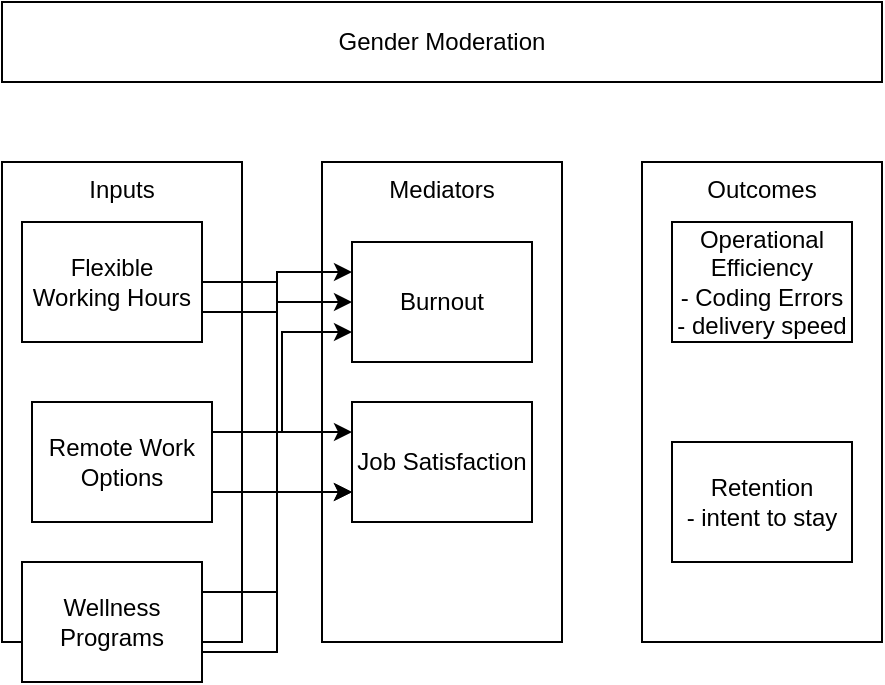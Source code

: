 <mxfile version="26.1.2">
  <diagram name="Page-1" id="tsOy3v51XqxMtDomg62a">
    <mxGraphModel dx="477" dy="253" grid="1" gridSize="10" guides="1" tooltips="1" connect="1" arrows="1" fold="1" page="1" pageScale="1" pageWidth="1169" pageHeight="827" math="0" shadow="0">
      <root>
        <mxCell id="0" />
        <mxCell id="1" parent="0" />
        <mxCell id="2iG0a1HMq23XKDqGNcqQ-1" value="Inputs" style="rounded=0;whiteSpace=wrap;html=1;verticalAlign=top;" vertex="1" parent="1">
          <mxGeometry x="280" y="120" width="120" height="240" as="geometry" />
        </mxCell>
        <mxCell id="2iG0a1HMq23XKDqGNcqQ-2" value="Mediators" style="rounded=0;whiteSpace=wrap;html=1;verticalAlign=top;" vertex="1" parent="1">
          <mxGeometry x="440" y="120" width="120" height="240" as="geometry" />
        </mxCell>
        <mxCell id="2iG0a1HMq23XKDqGNcqQ-3" value="Outcomes" style="rounded=0;whiteSpace=wrap;html=1;verticalAlign=top;" vertex="1" parent="1">
          <mxGeometry x="600" y="120" width="120" height="240" as="geometry" />
        </mxCell>
        <mxCell id="2iG0a1HMq23XKDqGNcqQ-4" value="Gender Moderation" style="rounded=0;whiteSpace=wrap;html=1;" vertex="1" parent="1">
          <mxGeometry x="280" y="40" width="440" height="40" as="geometry" />
        </mxCell>
        <mxCell id="2iG0a1HMq23XKDqGNcqQ-10" style="edgeStyle=orthogonalEdgeStyle;rounded=0;orthogonalLoop=1;jettySize=auto;html=1;exitX=1;exitY=0.5;exitDx=0;exitDy=0;entryX=0;entryY=0.5;entryDx=0;entryDy=0;" edge="1" parent="1" source="2iG0a1HMq23XKDqGNcqQ-5" target="2iG0a1HMq23XKDqGNcqQ-8">
          <mxGeometry relative="1" as="geometry" />
        </mxCell>
        <mxCell id="2iG0a1HMq23XKDqGNcqQ-11" style="edgeStyle=orthogonalEdgeStyle;rounded=0;orthogonalLoop=1;jettySize=auto;html=1;exitX=1;exitY=0.75;exitDx=0;exitDy=0;entryX=0;entryY=0.25;entryDx=0;entryDy=0;" edge="1" parent="1" source="2iG0a1HMq23XKDqGNcqQ-5" target="2iG0a1HMq23XKDqGNcqQ-9">
          <mxGeometry relative="1" as="geometry" />
        </mxCell>
        <mxCell id="2iG0a1HMq23XKDqGNcqQ-5" value="Flexible Working Hours" style="rounded=0;whiteSpace=wrap;html=1;" vertex="1" parent="1">
          <mxGeometry x="290" y="150" width="90" height="60" as="geometry" />
        </mxCell>
        <mxCell id="2iG0a1HMq23XKDqGNcqQ-14" style="edgeStyle=orthogonalEdgeStyle;rounded=0;orthogonalLoop=1;jettySize=auto;html=1;exitX=1;exitY=0.25;exitDx=0;exitDy=0;entryX=0;entryY=0.75;entryDx=0;entryDy=0;" edge="1" parent="1" source="2iG0a1HMq23XKDqGNcqQ-6" target="2iG0a1HMq23XKDqGNcqQ-8">
          <mxGeometry relative="1" as="geometry" />
        </mxCell>
        <mxCell id="2iG0a1HMq23XKDqGNcqQ-15" style="edgeStyle=orthogonalEdgeStyle;rounded=0;orthogonalLoop=1;jettySize=auto;html=1;exitX=1;exitY=0.75;exitDx=0;exitDy=0;entryX=0;entryY=0.75;entryDx=0;entryDy=0;" edge="1" parent="1" source="2iG0a1HMq23XKDqGNcqQ-6" target="2iG0a1HMq23XKDqGNcqQ-9">
          <mxGeometry relative="1" as="geometry" />
        </mxCell>
        <mxCell id="2iG0a1HMq23XKDqGNcqQ-6" value="Remote Work Options" style="rounded=0;whiteSpace=wrap;html=1;" vertex="1" parent="1">
          <mxGeometry x="295" y="240" width="90" height="60" as="geometry" />
        </mxCell>
        <mxCell id="2iG0a1HMq23XKDqGNcqQ-16" style="edgeStyle=orthogonalEdgeStyle;rounded=0;orthogonalLoop=1;jettySize=auto;html=1;exitX=1;exitY=0.25;exitDx=0;exitDy=0;entryX=0;entryY=0.25;entryDx=0;entryDy=0;" edge="1" parent="1" source="2iG0a1HMq23XKDqGNcqQ-7" target="2iG0a1HMq23XKDqGNcqQ-8">
          <mxGeometry relative="1" as="geometry" />
        </mxCell>
        <mxCell id="2iG0a1HMq23XKDqGNcqQ-17" style="edgeStyle=orthogonalEdgeStyle;rounded=0;orthogonalLoop=1;jettySize=auto;html=1;exitX=1;exitY=0.75;exitDx=0;exitDy=0;entryX=0;entryY=0.75;entryDx=0;entryDy=0;" edge="1" parent="1" source="2iG0a1HMq23XKDqGNcqQ-7" target="2iG0a1HMq23XKDqGNcqQ-9">
          <mxGeometry relative="1" as="geometry" />
        </mxCell>
        <mxCell id="2iG0a1HMq23XKDqGNcqQ-7" value="Wellness Programs" style="rounded=0;whiteSpace=wrap;html=1;" vertex="1" parent="1">
          <mxGeometry x="290" y="320" width="90" height="60" as="geometry" />
        </mxCell>
        <mxCell id="2iG0a1HMq23XKDqGNcqQ-8" value="Burnout" style="rounded=0;whiteSpace=wrap;html=1;" vertex="1" parent="1">
          <mxGeometry x="455" y="160" width="90" height="60" as="geometry" />
        </mxCell>
        <mxCell id="2iG0a1HMq23XKDqGNcqQ-9" value="Job Satisfaction" style="rounded=0;whiteSpace=wrap;html=1;" vertex="1" parent="1">
          <mxGeometry x="455" y="240" width="90" height="60" as="geometry" />
        </mxCell>
        <mxCell id="2iG0a1HMq23XKDqGNcqQ-18" value="Operational Efficiency&lt;div&gt;- Coding Errors&lt;/div&gt;&lt;div&gt;- delivery speed&lt;/div&gt;" style="rounded=0;whiteSpace=wrap;html=1;" vertex="1" parent="1">
          <mxGeometry x="615" y="150" width="90" height="60" as="geometry" />
        </mxCell>
        <mxCell id="2iG0a1HMq23XKDqGNcqQ-19" value="Retention&lt;div&gt;- intent to stay&lt;/div&gt;" style="rounded=0;whiteSpace=wrap;html=1;" vertex="1" parent="1">
          <mxGeometry x="615" y="260" width="90" height="60" as="geometry" />
        </mxCell>
      </root>
    </mxGraphModel>
  </diagram>
</mxfile>
